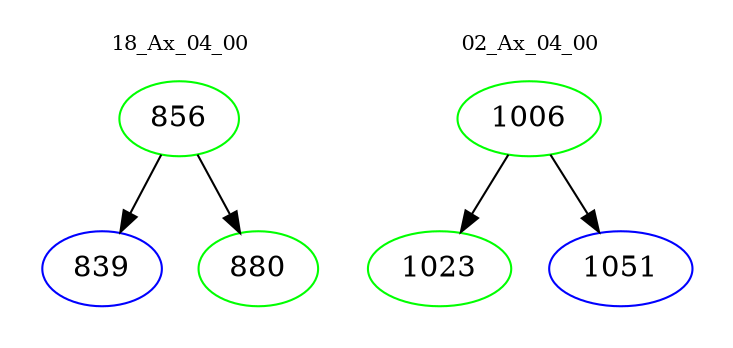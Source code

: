 digraph{
subgraph cluster_0 {
color = white
label = "18_Ax_04_00";
fontsize=10;
T0_856 [label="856", color="green"]
T0_856 -> T0_839 [color="black"]
T0_839 [label="839", color="blue"]
T0_856 -> T0_880 [color="black"]
T0_880 [label="880", color="green"]
}
subgraph cluster_1 {
color = white
label = "02_Ax_04_00";
fontsize=10;
T1_1006 [label="1006", color="green"]
T1_1006 -> T1_1023 [color="black"]
T1_1023 [label="1023", color="green"]
T1_1006 -> T1_1051 [color="black"]
T1_1051 [label="1051", color="blue"]
}
}
